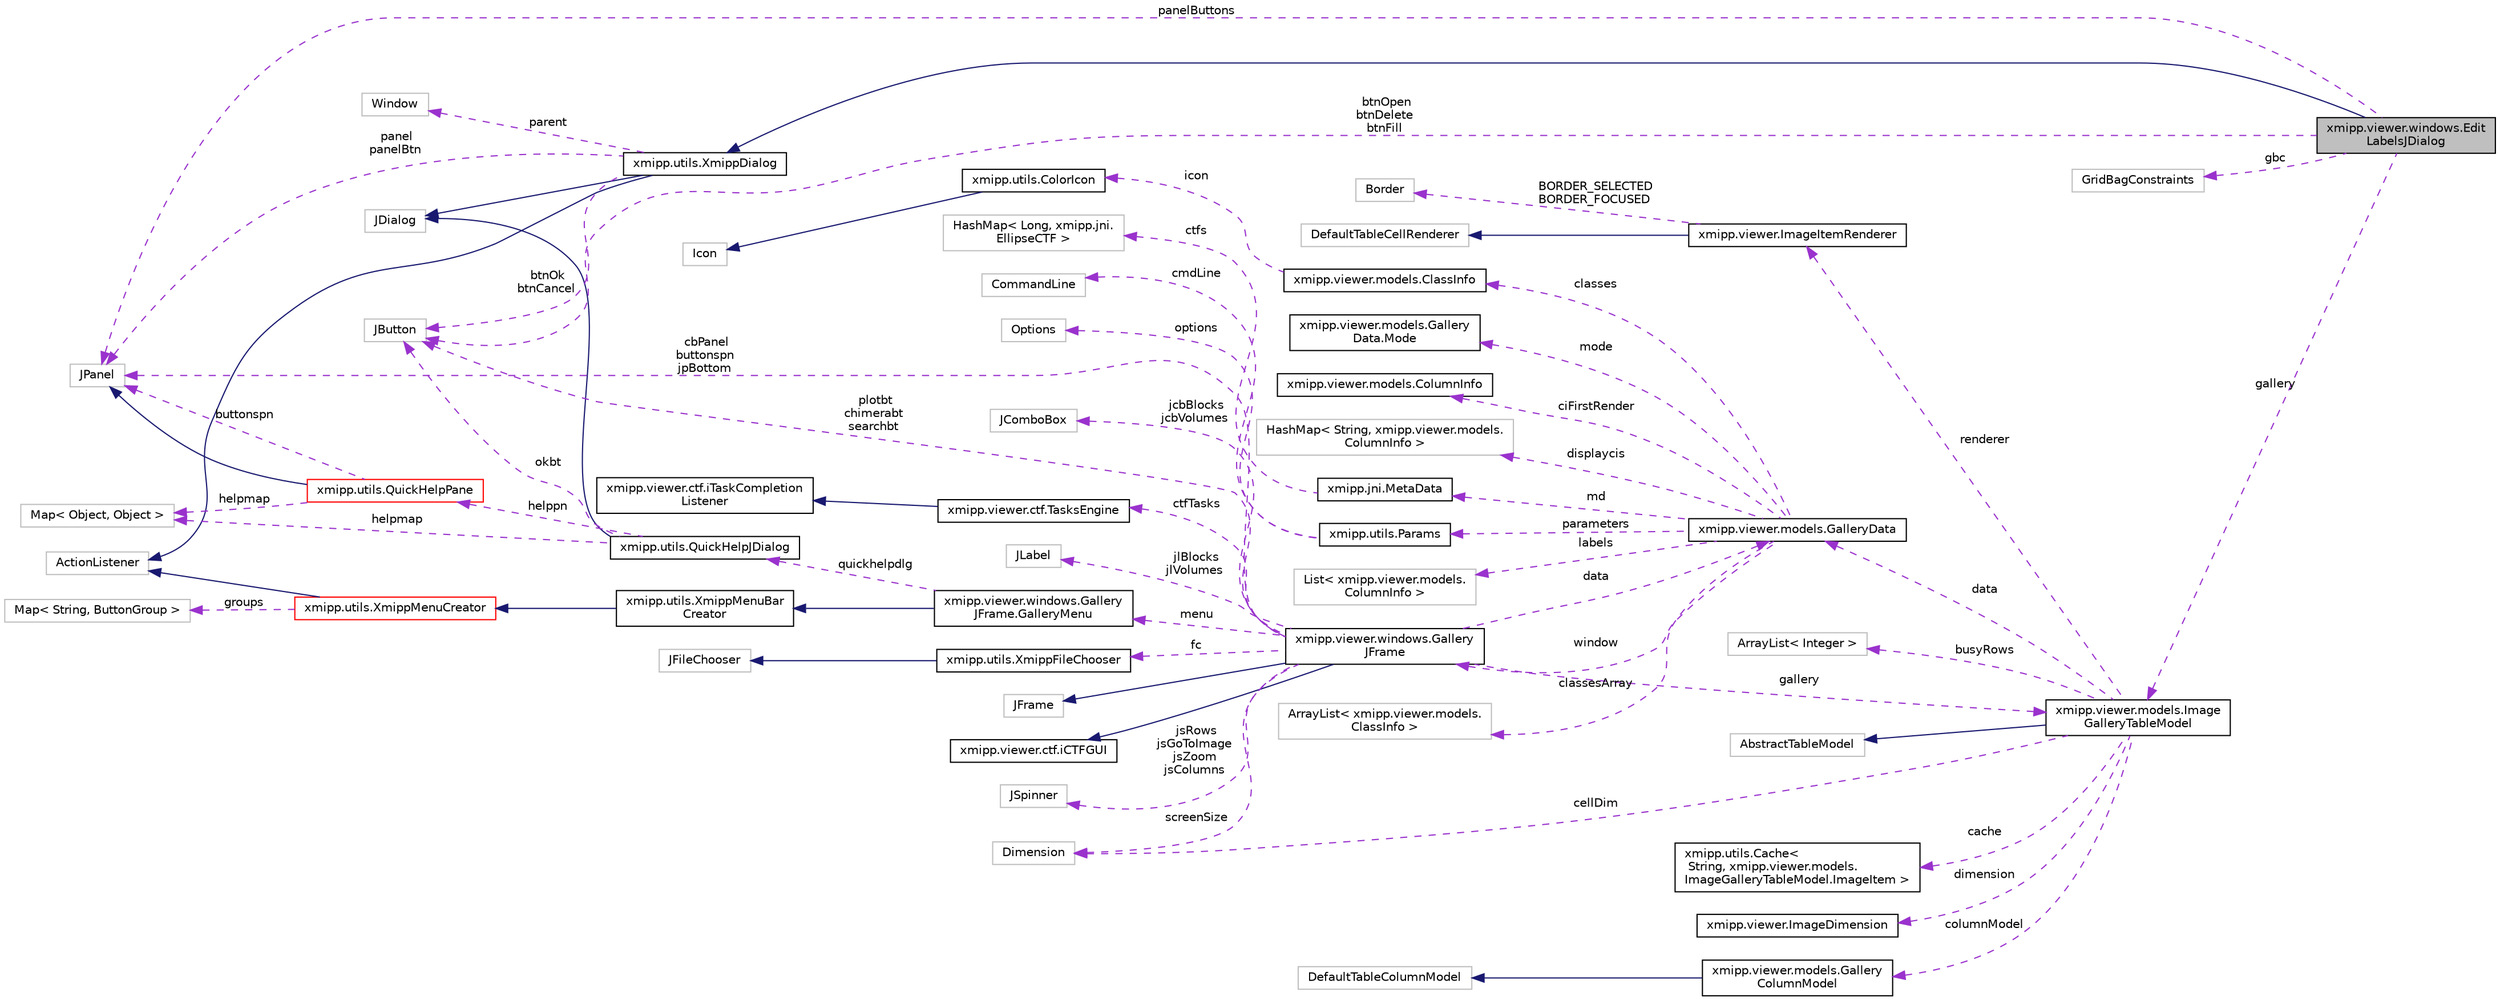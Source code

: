 digraph "xmipp.viewer.windows.EditLabelsJDialog"
{
  edge [fontname="Helvetica",fontsize="10",labelfontname="Helvetica",labelfontsize="10"];
  node [fontname="Helvetica",fontsize="10",shape=record];
  rankdir="LR";
  Node4 [label="xmipp.viewer.windows.Edit\lLabelsJDialog",height=0.2,width=0.4,color="black", fillcolor="grey75", style="filled", fontcolor="black"];
  Node5 -> Node4 [dir="back",color="midnightblue",fontsize="10",style="solid",fontname="Helvetica"];
  Node5 [label="xmipp.utils.XmippDialog",height=0.2,width=0.4,color="black", fillcolor="white", style="filled",URL="$classxmipp_1_1utils_1_1XmippDialog.html"];
  Node6 -> Node5 [dir="back",color="midnightblue",fontsize="10",style="solid",fontname="Helvetica"];
  Node6 [label="JDialog",height=0.2,width=0.4,color="grey75", fillcolor="white", style="filled"];
  Node7 -> Node5 [dir="back",color="midnightblue",fontsize="10",style="solid",fontname="Helvetica"];
  Node7 [label="ActionListener",height=0.2,width=0.4,color="grey75", fillcolor="white", style="filled"];
  Node8 -> Node5 [dir="back",color="darkorchid3",fontsize="10",style="dashed",label=" btnOk\nbtnCancel" ,fontname="Helvetica"];
  Node8 [label="JButton",height=0.2,width=0.4,color="grey75", fillcolor="white", style="filled"];
  Node9 -> Node5 [dir="back",color="darkorchid3",fontsize="10",style="dashed",label=" parent" ,fontname="Helvetica"];
  Node9 [label="Window",height=0.2,width=0.4,color="grey75", fillcolor="white", style="filled"];
  Node10 -> Node5 [dir="back",color="darkorchid3",fontsize="10",style="dashed",label=" panel\npanelBtn" ,fontname="Helvetica"];
  Node10 [label="JPanel",height=0.2,width=0.4,color="grey75", fillcolor="white", style="filled"];
  Node11 -> Node4 [dir="back",color="darkorchid3",fontsize="10",style="dashed",label=" gbc" ,fontname="Helvetica"];
  Node11 [label="GridBagConstraints",height=0.2,width=0.4,color="grey75", fillcolor="white", style="filled"];
  Node8 -> Node4 [dir="back",color="darkorchid3",fontsize="10",style="dashed",label=" btnOpen\nbtnDelete\nbtnFill" ,fontname="Helvetica"];
  Node12 -> Node4 [dir="back",color="darkorchid3",fontsize="10",style="dashed",label=" gallery" ,fontname="Helvetica"];
  Node12 [label="xmipp.viewer.models.Image\lGalleryTableModel",height=0.2,width=0.4,color="black", fillcolor="white", style="filled",URL="$classxmipp_1_1viewer_1_1models_1_1ImageGalleryTableModel.html"];
  Node13 -> Node12 [dir="back",color="midnightblue",fontsize="10",style="solid",fontname="Helvetica"];
  Node13 [label="AbstractTableModel",height=0.2,width=0.4,color="grey75", fillcolor="white", style="filled"];
  Node14 -> Node12 [dir="back",color="darkorchid3",fontsize="10",style="dashed",label=" columnModel" ,fontname="Helvetica"];
  Node14 [label="xmipp.viewer.models.Gallery\lColumnModel",height=0.2,width=0.4,color="black", fillcolor="white", style="filled",URL="$classxmipp_1_1viewer_1_1models_1_1GalleryColumnModel.html"];
  Node15 -> Node14 [dir="back",color="midnightblue",fontsize="10",style="solid",fontname="Helvetica"];
  Node15 [label="DefaultTableColumnModel",height=0.2,width=0.4,color="grey75", fillcolor="white", style="filled"];
  Node16 -> Node12 [dir="back",color="darkorchid3",fontsize="10",style="dashed",label=" cache" ,fontname="Helvetica"];
  Node16 [label="xmipp.utils.Cache\<\l String, xmipp.viewer.models.\lImageGalleryTableModel.ImageItem \>",height=0.2,width=0.4,color="black", fillcolor="white", style="filled",URL="$classxmipp_1_1utils_1_1Cache.html"];
  Node17 -> Node12 [dir="back",color="darkorchid3",fontsize="10",style="dashed",label=" dimension" ,fontname="Helvetica"];
  Node17 [label="xmipp.viewer.ImageDimension",height=0.2,width=0.4,color="black", fillcolor="white", style="filled",URL="$classxmipp_1_1viewer_1_1ImageDimension.html"];
  Node18 -> Node12 [dir="back",color="darkorchid3",fontsize="10",style="dashed",label=" renderer" ,fontname="Helvetica"];
  Node18 [label="xmipp.viewer.ImageItemRenderer",height=0.2,width=0.4,color="black", fillcolor="white", style="filled",URL="$classxmipp_1_1viewer_1_1ImageItemRenderer.html"];
  Node19 -> Node18 [dir="back",color="midnightblue",fontsize="10",style="solid",fontname="Helvetica"];
  Node19 [label="DefaultTableCellRenderer",height=0.2,width=0.4,color="grey75", fillcolor="white", style="filled"];
  Node20 -> Node18 [dir="back",color="darkorchid3",fontsize="10",style="dashed",label=" BORDER_SELECTED\nBORDER_FOCUSED" ,fontname="Helvetica"];
  Node20 [label="Border",height=0.2,width=0.4,color="grey75", fillcolor="white", style="filled"];
  Node21 -> Node12 [dir="back",color="darkorchid3",fontsize="10",style="dashed",label=" busyRows" ,fontname="Helvetica"];
  Node21 [label="ArrayList\< Integer \>",height=0.2,width=0.4,color="grey75", fillcolor="white", style="filled"];
  Node22 -> Node12 [dir="back",color="darkorchid3",fontsize="10",style="dashed",label=" cellDim" ,fontname="Helvetica"];
  Node22 [label="Dimension",height=0.2,width=0.4,color="grey75", fillcolor="white", style="filled"];
  Node23 -> Node12 [dir="back",color="darkorchid3",fontsize="10",style="dashed",label=" data" ,fontname="Helvetica"];
  Node23 [label="xmipp.viewer.models.GalleryData",height=0.2,width=0.4,color="black", fillcolor="white", style="filled",URL="$classxmipp_1_1viewer_1_1models_1_1GalleryData.html"];
  Node24 -> Node23 [dir="back",color="darkorchid3",fontsize="10",style="dashed",label=" displaycis" ,fontname="Helvetica"];
  Node24 [label="HashMap\< String, xmipp.viewer.models.\lColumnInfo \>",height=0.2,width=0.4,color="grey75", fillcolor="white", style="filled"];
  Node25 -> Node23 [dir="back",color="darkorchid3",fontsize="10",style="dashed",label=" window" ,fontname="Helvetica"];
  Node25 [label="xmipp.viewer.windows.Gallery\lJFrame",height=0.2,width=0.4,color="black", fillcolor="white", style="filled",URL="$classxmipp_1_1viewer_1_1windows_1_1GalleryJFrame.html"];
  Node26 -> Node25 [dir="back",color="midnightblue",fontsize="10",style="solid",fontname="Helvetica"];
  Node26 [label="JFrame",height=0.2,width=0.4,color="grey75", fillcolor="white", style="filled"];
  Node27 -> Node25 [dir="back",color="midnightblue",fontsize="10",style="solid",fontname="Helvetica"];
  Node27 [label="xmipp.viewer.ctf.iCTFGUI",height=0.2,width=0.4,color="black", fillcolor="white", style="filled",URL="$interfacexmipp_1_1viewer_1_1ctf_1_1iCTFGUI.html"];
  Node8 -> Node25 [dir="back",color="darkorchid3",fontsize="10",style="dashed",label=" plotbt\nchimerabt\nsearchbt" ,fontname="Helvetica"];
  Node28 -> Node25 [dir="back",color="darkorchid3",fontsize="10",style="dashed",label=" jsRows\njsGoToImage\njsZoom\njsColumns" ,fontname="Helvetica"];
  Node28 [label="JSpinner",height=0.2,width=0.4,color="grey75", fillcolor="white", style="filled"];
  Node29 -> Node25 [dir="back",color="darkorchid3",fontsize="10",style="dashed",label=" fc" ,fontname="Helvetica"];
  Node29 [label="xmipp.utils.XmippFileChooser",height=0.2,width=0.4,color="black", fillcolor="white", style="filled",URL="$classxmipp_1_1utils_1_1XmippFileChooser.html"];
  Node30 -> Node29 [dir="back",color="midnightblue",fontsize="10",style="solid",fontname="Helvetica"];
  Node30 [label="JFileChooser",height=0.2,width=0.4,color="grey75", fillcolor="white", style="filled"];
  Node12 -> Node25 [dir="back",color="darkorchid3",fontsize="10",style="dashed",label=" gallery" ,fontname="Helvetica"];
  Node22 -> Node25 [dir="back",color="darkorchid3",fontsize="10",style="dashed",label=" screenSize" ,fontname="Helvetica"];
  Node31 -> Node25 [dir="back",color="darkorchid3",fontsize="10",style="dashed",label=" ctfTasks" ,fontname="Helvetica"];
  Node31 [label="xmipp.viewer.ctf.TasksEngine",height=0.2,width=0.4,color="black", fillcolor="white", style="filled",URL="$classxmipp_1_1viewer_1_1ctf_1_1TasksEngine.html"];
  Node32 -> Node31 [dir="back",color="midnightblue",fontsize="10",style="solid",fontname="Helvetica"];
  Node32 [label="xmipp.viewer.ctf.iTaskCompletion\lListener",height=0.2,width=0.4,color="black", fillcolor="white", style="filled",URL="$interfacexmipp_1_1viewer_1_1ctf_1_1iTaskCompletionListener.html"];
  Node33 -> Node25 [dir="back",color="darkorchid3",fontsize="10",style="dashed",label=" jcbBlocks\njcbVolumes" ,fontname="Helvetica"];
  Node33 [label="JComboBox",height=0.2,width=0.4,color="grey75", fillcolor="white", style="filled"];
  Node34 -> Node25 [dir="back",color="darkorchid3",fontsize="10",style="dashed",label=" jlBlocks\njlVolumes" ,fontname="Helvetica"];
  Node34 [label="JLabel",height=0.2,width=0.4,color="grey75", fillcolor="white", style="filled"];
  Node10 -> Node25 [dir="back",color="darkorchid3",fontsize="10",style="dashed",label=" cbPanel\nbuttonspn\njpBottom" ,fontname="Helvetica"];
  Node23 -> Node25 [dir="back",color="darkorchid3",fontsize="10",style="dashed",label=" data" ,fontname="Helvetica"];
  Node35 -> Node25 [dir="back",color="darkorchid3",fontsize="10",style="dashed",label=" menu" ,fontname="Helvetica"];
  Node35 [label="xmipp.viewer.windows.Gallery\lJFrame.GalleryMenu",height=0.2,width=0.4,color="black", fillcolor="white", style="filled",URL="$classxmipp_1_1viewer_1_1windows_1_1GalleryJFrame_1_1GalleryMenu.html"];
  Node36 -> Node35 [dir="back",color="midnightblue",fontsize="10",style="solid",fontname="Helvetica"];
  Node36 [label="xmipp.utils.XmippMenuBar\lCreator",height=0.2,width=0.4,color="black", fillcolor="white", style="filled",URL="$classxmipp_1_1utils_1_1XmippMenuBarCreator.html"];
  Node37 -> Node36 [dir="back",color="midnightblue",fontsize="10",style="solid",fontname="Helvetica"];
  Node37 [label="xmipp.utils.XmippMenuCreator",height=0.2,width=0.4,color="red", fillcolor="white", style="filled",URL="$classxmipp_1_1utils_1_1XmippMenuCreator.html"];
  Node7 -> Node37 [dir="back",color="midnightblue",fontsize="10",style="solid",fontname="Helvetica"];
  Node38 -> Node37 [dir="back",color="darkorchid3",fontsize="10",style="dashed",label=" groups" ,fontname="Helvetica"];
  Node38 [label="Map\< String, ButtonGroup \>",height=0.2,width=0.4,color="grey75", fillcolor="white", style="filled"];
  Node41 -> Node35 [dir="back",color="darkorchid3",fontsize="10",style="dashed",label=" quickhelpdlg" ,fontname="Helvetica"];
  Node41 [label="xmipp.utils.QuickHelpJDialog",height=0.2,width=0.4,color="black", fillcolor="white", style="filled",URL="$classxmipp_1_1utils_1_1QuickHelpJDialog.html"];
  Node6 -> Node41 [dir="back",color="midnightblue",fontsize="10",style="solid",fontname="Helvetica"];
  Node8 -> Node41 [dir="back",color="darkorchid3",fontsize="10",style="dashed",label=" okbt" ,fontname="Helvetica"];
  Node42 -> Node41 [dir="back",color="darkorchid3",fontsize="10",style="dashed",label=" helppn" ,fontname="Helvetica"];
  Node42 [label="xmipp.utils.QuickHelpPane",height=0.2,width=0.4,color="red", fillcolor="white", style="filled",URL="$classxmipp_1_1utils_1_1QuickHelpPane.html"];
  Node10 -> Node42 [dir="back",color="midnightblue",fontsize="10",style="solid",fontname="Helvetica"];
  Node10 -> Node42 [dir="back",color="darkorchid3",fontsize="10",style="dashed",label=" buttonspn" ,fontname="Helvetica"];
  Node44 -> Node42 [dir="back",color="darkorchid3",fontsize="10",style="dashed",label=" helpmap" ,fontname="Helvetica"];
  Node44 [label="Map\< Object, Object \>",height=0.2,width=0.4,color="grey75", fillcolor="white", style="filled"];
  Node44 -> Node41 [dir="back",color="darkorchid3",fontsize="10",style="dashed",label=" helpmap" ,fontname="Helvetica"];
  Node45 -> Node23 [dir="back",color="darkorchid3",fontsize="10",style="dashed",label=" ciFirstRender" ,fontname="Helvetica"];
  Node45 [label="xmipp.viewer.models.ColumnInfo",height=0.2,width=0.4,color="black", fillcolor="white", style="filled",URL="$classxmipp_1_1viewer_1_1models_1_1ColumnInfo.html"];
  Node46 -> Node23 [dir="back",color="darkorchid3",fontsize="10",style="dashed",label=" labels" ,fontname="Helvetica"];
  Node46 [label="List\< xmipp.viewer.models.\lColumnInfo \>",height=0.2,width=0.4,color="grey75", fillcolor="white", style="filled"];
  Node47 -> Node23 [dir="back",color="darkorchid3",fontsize="10",style="dashed",label=" md" ,fontname="Helvetica"];
  Node47 [label="xmipp.jni.MetaData",height=0.2,width=0.4,color="black", fillcolor="white", style="filled",URL="$classxmipp_1_1jni_1_1MetaData.html"];
  Node48 -> Node47 [dir="back",color="darkorchid3",fontsize="10",style="dashed",label=" ctfs" ,fontname="Helvetica"];
  Node48 [label="HashMap\< Long, xmipp.jni.\lEllipseCTF \>",height=0.2,width=0.4,color="grey75", fillcolor="white", style="filled"];
  Node49 -> Node23 [dir="back",color="darkorchid3",fontsize="10",style="dashed",label=" classes" ,fontname="Helvetica"];
  Node49 [label="xmipp.viewer.models.ClassInfo",height=0.2,width=0.4,color="black", fillcolor="white", style="filled",URL="$classxmipp_1_1viewer_1_1models_1_1ClassInfo.html"];
  Node50 -> Node49 [dir="back",color="darkorchid3",fontsize="10",style="dashed",label=" icon" ,fontname="Helvetica"];
  Node50 [label="xmipp.utils.ColorIcon",height=0.2,width=0.4,color="black", fillcolor="white", style="filled",URL="$classxmipp_1_1utils_1_1ColorIcon.html"];
  Node51 -> Node50 [dir="back",color="midnightblue",fontsize="10",style="solid",fontname="Helvetica"];
  Node51 [label="Icon",height=0.2,width=0.4,color="grey75", fillcolor="white", style="filled"];
  Node52 -> Node23 [dir="back",color="darkorchid3",fontsize="10",style="dashed",label=" classesArray" ,fontname="Helvetica"];
  Node52 [label="ArrayList\< xmipp.viewer.models.\lClassInfo \>",height=0.2,width=0.4,color="grey75", fillcolor="white", style="filled"];
  Node53 -> Node23 [dir="back",color="darkorchid3",fontsize="10",style="dashed",label=" mode" ,fontname="Helvetica"];
  Node53 [label="xmipp.viewer.models.Gallery\lData.Mode",height=0.2,width=0.4,color="black", fillcolor="white", style="filled",URL="$enumxmipp_1_1viewer_1_1models_1_1GalleryData_1_1Mode.html"];
  Node54 -> Node23 [dir="back",color="darkorchid3",fontsize="10",style="dashed",label=" parameters" ,fontname="Helvetica"];
  Node54 [label="xmipp.utils.Params",height=0.2,width=0.4,color="black", fillcolor="white", style="filled",URL="$classxmipp_1_1utils_1_1Params.html"];
  Node55 -> Node54 [dir="back",color="darkorchid3",fontsize="10",style="dashed",label=" options" ,fontname="Helvetica"];
  Node55 [label="Options",height=0.2,width=0.4,color="grey75", fillcolor="white", style="filled"];
  Node56 -> Node54 [dir="back",color="darkorchid3",fontsize="10",style="dashed",label=" cmdLine" ,fontname="Helvetica"];
  Node56 [label="CommandLine",height=0.2,width=0.4,color="grey75", fillcolor="white", style="filled"];
  Node10 -> Node4 [dir="back",color="darkorchid3",fontsize="10",style="dashed",label=" panelButtons" ,fontname="Helvetica"];
}
